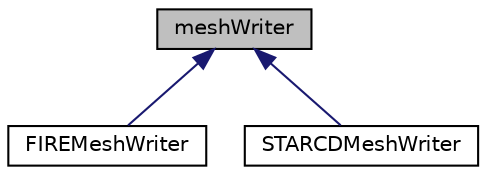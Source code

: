 digraph "meshWriter"
{
  bgcolor="transparent";
  edge [fontname="Helvetica",fontsize="10",labelfontname="Helvetica",labelfontsize="10"];
  node [fontname="Helvetica",fontsize="10",shape=record];
  Node1 [label="meshWriter",height=0.2,width=0.4,color="black", fillcolor="grey75", style="filled" fontcolor="black"];
  Node1 -> Node2 [dir="back",color="midnightblue",fontsize="10",style="solid",fontname="Helvetica"];
  Node2 [label="FIREMeshWriter",height=0.2,width=0.4,color="black",URL="$classFoam_1_1fileFormats_1_1FIREMeshWriter.html",tooltip="Writes polyMesh in AVL/FIRE polyhedra format (fpma, fpmb) "];
  Node1 -> Node3 [dir="back",color="midnightblue",fontsize="10",style="solid",fontname="Helvetica"];
  Node3 [label="STARCDMeshWriter",height=0.2,width=0.4,color="black",URL="$classFoam_1_1fileFormats_1_1STARCDMeshWriter.html",tooltip="Writes polyMesh in PROSTAR (v4) bnd/cel/vrt format. "];
}
